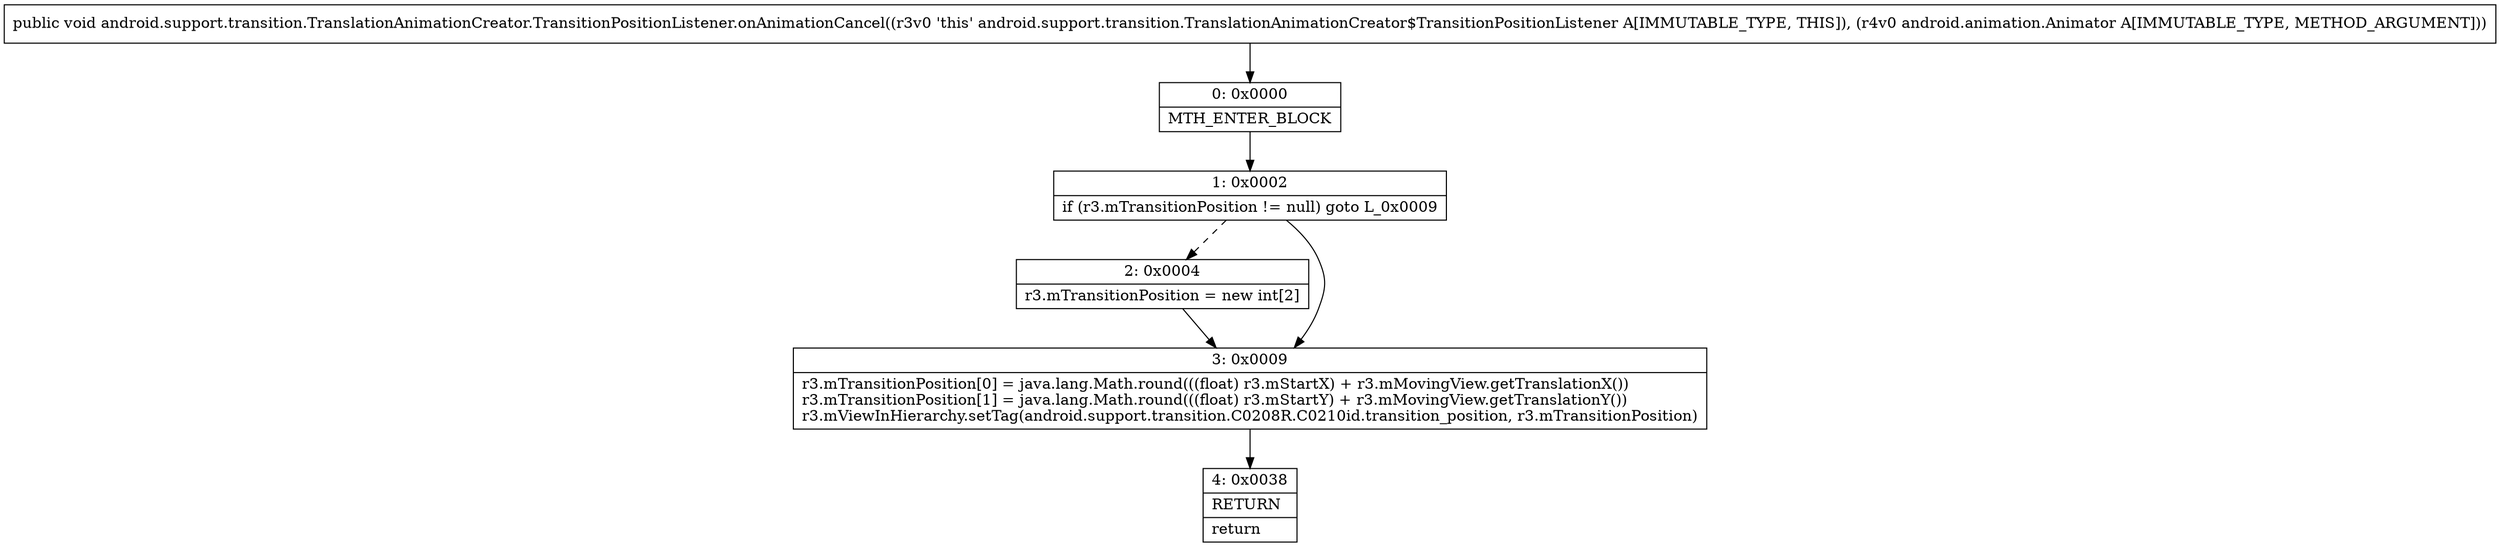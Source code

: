 digraph "CFG forandroid.support.transition.TranslationAnimationCreator.TransitionPositionListener.onAnimationCancel(Landroid\/animation\/Animator;)V" {
Node_0 [shape=record,label="{0\:\ 0x0000|MTH_ENTER_BLOCK\l}"];
Node_1 [shape=record,label="{1\:\ 0x0002|if (r3.mTransitionPosition != null) goto L_0x0009\l}"];
Node_2 [shape=record,label="{2\:\ 0x0004|r3.mTransitionPosition = new int[2]\l}"];
Node_3 [shape=record,label="{3\:\ 0x0009|r3.mTransitionPosition[0] = java.lang.Math.round(((float) r3.mStartX) + r3.mMovingView.getTranslationX())\lr3.mTransitionPosition[1] = java.lang.Math.round(((float) r3.mStartY) + r3.mMovingView.getTranslationY())\lr3.mViewInHierarchy.setTag(android.support.transition.C0208R.C0210id.transition_position, r3.mTransitionPosition)\l}"];
Node_4 [shape=record,label="{4\:\ 0x0038|RETURN\l|return\l}"];
MethodNode[shape=record,label="{public void android.support.transition.TranslationAnimationCreator.TransitionPositionListener.onAnimationCancel((r3v0 'this' android.support.transition.TranslationAnimationCreator$TransitionPositionListener A[IMMUTABLE_TYPE, THIS]), (r4v0 android.animation.Animator A[IMMUTABLE_TYPE, METHOD_ARGUMENT])) }"];
MethodNode -> Node_0;
Node_0 -> Node_1;
Node_1 -> Node_2[style=dashed];
Node_1 -> Node_3;
Node_2 -> Node_3;
Node_3 -> Node_4;
}

